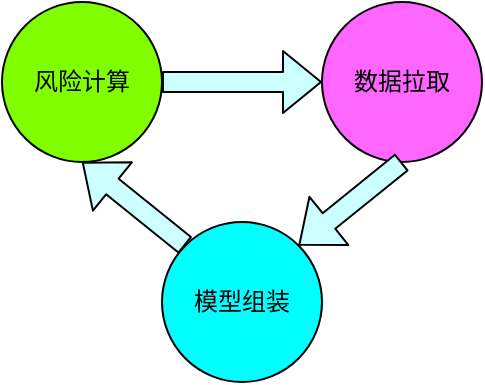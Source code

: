 <mxfile version="12.1.9" type="github" pages="1">
  <diagram id="o9cLpWM75LbQDvqs3Gvv" name="Page-1">
    <mxGraphModel dx="982" dy="603" grid="1" gridSize="10" guides="1" tooltips="1" connect="1" arrows="1" fold="1" page="1" pageScale="1" pageWidth="827" pageHeight="1169" math="0" shadow="0">
      <root>
        <mxCell id="0"/>
        <mxCell id="1" parent="0"/>
        <mxCell id="6mOknr67y0yaTaPZ5rdt-2" value="数据拉取" style="ellipse;whiteSpace=wrap;html=1;aspect=fixed;fillColor=#FF66FF;" vertex="1" parent="1">
          <mxGeometry x="420" y="270" width="80" height="80" as="geometry"/>
        </mxCell>
        <mxCell id="6mOknr67y0yaTaPZ5rdt-3" value="风险计算" style="ellipse;whiteSpace=wrap;html=1;aspect=fixed;fillColor=#80FF00;" vertex="1" parent="1">
          <mxGeometry x="260" y="270" width="80" height="80" as="geometry"/>
        </mxCell>
        <mxCell id="6mOknr67y0yaTaPZ5rdt-4" value="模型组装" style="ellipse;whiteSpace=wrap;html=1;aspect=fixed;fillColor=#00FFFF;" vertex="1" parent="1">
          <mxGeometry x="340" y="380" width="80" height="80" as="geometry"/>
        </mxCell>
        <mxCell id="6mOknr67y0yaTaPZ5rdt-5" value="" style="shape=flexArrow;endArrow=classic;html=1;entryX=0;entryY=0.5;entryDx=0;entryDy=0;exitX=1;exitY=0.5;exitDx=0;exitDy=0;fillColor=#CCFFFF;" edge="1" parent="1" source="6mOknr67y0yaTaPZ5rdt-3" target="6mOknr67y0yaTaPZ5rdt-2">
          <mxGeometry width="50" height="50" relative="1" as="geometry">
            <mxPoint x="360" y="430" as="sourcePoint"/>
            <mxPoint x="210" y="730" as="targetPoint"/>
          </mxGeometry>
        </mxCell>
        <mxCell id="6mOknr67y0yaTaPZ5rdt-6" value="" style="shape=flexArrow;endArrow=classic;html=1;entryX=1;entryY=0;entryDx=0;entryDy=0;exitX=0.5;exitY=1;exitDx=0;exitDy=0;fillColor=#CCFFFF;" edge="1" parent="1" source="6mOknr67y0yaTaPZ5rdt-2" target="6mOknr67y0yaTaPZ5rdt-4">
          <mxGeometry width="50" height="50" relative="1" as="geometry">
            <mxPoint x="400" y="370" as="sourcePoint"/>
            <mxPoint x="426.716" y="328.284" as="targetPoint"/>
          </mxGeometry>
        </mxCell>
        <mxCell id="6mOknr67y0yaTaPZ5rdt-7" value="" style="shape=flexArrow;endArrow=classic;html=1;entryX=0.5;entryY=1;entryDx=0;entryDy=0;exitX=0;exitY=0;exitDx=0;exitDy=0;fillColor=#CCFFFF;" edge="1" parent="1" source="6mOknr67y0yaTaPZ5rdt-4" target="6mOknr67y0yaTaPZ5rdt-3">
          <mxGeometry width="50" height="50" relative="1" as="geometry">
            <mxPoint x="410" y="380" as="sourcePoint"/>
            <mxPoint x="436.716" y="338.284" as="targetPoint"/>
          </mxGeometry>
        </mxCell>
      </root>
    </mxGraphModel>
  </diagram>
</mxfile>
